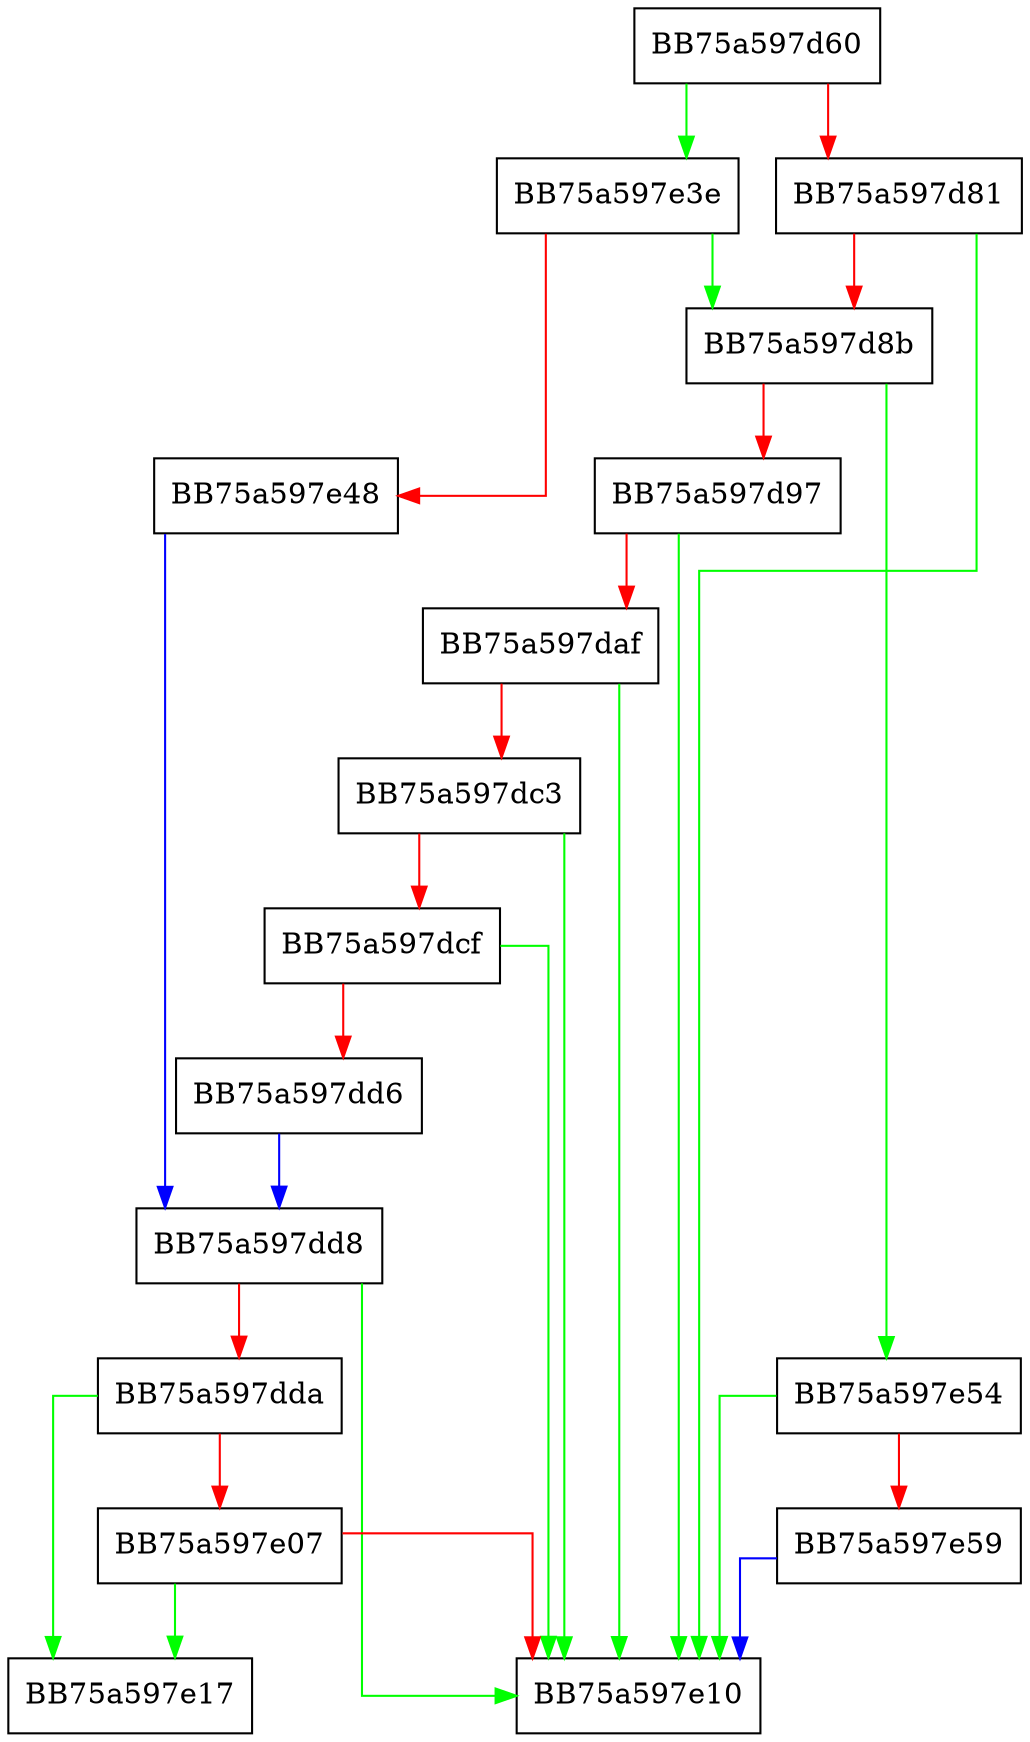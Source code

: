 digraph scan_revep {
  node [shape="box"];
  graph [splines=ortho];
  BB75a597d60 -> BB75a597e3e [color="green"];
  BB75a597d60 -> BB75a597d81 [color="red"];
  BB75a597d81 -> BB75a597e10 [color="green"];
  BB75a597d81 -> BB75a597d8b [color="red"];
  BB75a597d8b -> BB75a597e54 [color="green"];
  BB75a597d8b -> BB75a597d97 [color="red"];
  BB75a597d97 -> BB75a597e10 [color="green"];
  BB75a597d97 -> BB75a597daf [color="red"];
  BB75a597daf -> BB75a597e10 [color="green"];
  BB75a597daf -> BB75a597dc3 [color="red"];
  BB75a597dc3 -> BB75a597e10 [color="green"];
  BB75a597dc3 -> BB75a597dcf [color="red"];
  BB75a597dcf -> BB75a597e10 [color="green"];
  BB75a597dcf -> BB75a597dd6 [color="red"];
  BB75a597dd6 -> BB75a597dd8 [color="blue"];
  BB75a597dd8 -> BB75a597e10 [color="green"];
  BB75a597dd8 -> BB75a597dda [color="red"];
  BB75a597dda -> BB75a597e17 [color="green"];
  BB75a597dda -> BB75a597e07 [color="red"];
  BB75a597e07 -> BB75a597e17 [color="green"];
  BB75a597e07 -> BB75a597e10 [color="red"];
  BB75a597e3e -> BB75a597d8b [color="green"];
  BB75a597e3e -> BB75a597e48 [color="red"];
  BB75a597e48 -> BB75a597dd8 [color="blue"];
  BB75a597e54 -> BB75a597e10 [color="green"];
  BB75a597e54 -> BB75a597e59 [color="red"];
  BB75a597e59 -> BB75a597e10 [color="blue"];
}